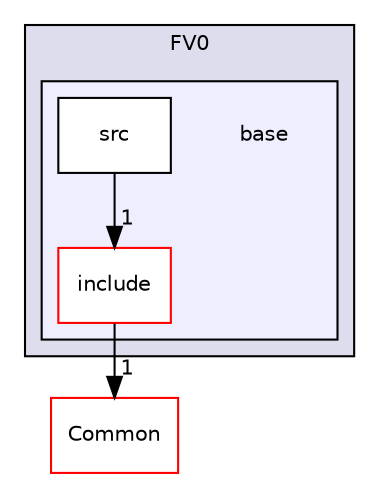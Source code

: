 digraph "/home/travis/build/AliceO2Group/AliceO2/Detectors/FIT/FV0/base" {
  bgcolor=transparent;
  compound=true
  node [ fontsize="10", fontname="Helvetica"];
  edge [ labelfontsize="10", labelfontname="Helvetica"];
  subgraph clusterdir_47779a59737632a3da2336a4e8799b86 {
    graph [ bgcolor="#ddddee", pencolor="black", label="FV0" fontname="Helvetica", fontsize="10", URL="dir_47779a59737632a3da2336a4e8799b86.html"]
  subgraph clusterdir_33a453ce68726fac67bcc8248d4ab430 {
    graph [ bgcolor="#eeeeff", pencolor="black", label="" URL="dir_33a453ce68726fac67bcc8248d4ab430.html"];
    dir_33a453ce68726fac67bcc8248d4ab430 [shape=plaintext label="base"];
    dir_98c94a806ecf1bc457b2ac7d4612af07 [shape=box label="include" color="red" fillcolor="white" style="filled" URL="dir_98c94a806ecf1bc457b2ac7d4612af07.html"];
    dir_eed9b8d4a6168776d7ef7f227d4173e4 [shape=box label="src" color="black" fillcolor="white" style="filled" URL="dir_eed9b8d4a6168776d7ef7f227d4173e4.html"];
  }
  }
  dir_4ab6b4cc6a7edbff49100e9123df213f [shape=box label="Common" color="red" URL="dir_4ab6b4cc6a7edbff49100e9123df213f.html"];
  dir_eed9b8d4a6168776d7ef7f227d4173e4->dir_98c94a806ecf1bc457b2ac7d4612af07 [headlabel="1", labeldistance=1.5 headhref="dir_000336_000332.html"];
  dir_98c94a806ecf1bc457b2ac7d4612af07->dir_4ab6b4cc6a7edbff49100e9123df213f [headlabel="1", labeldistance=1.5 headhref="dir_000332_000027.html"];
}
